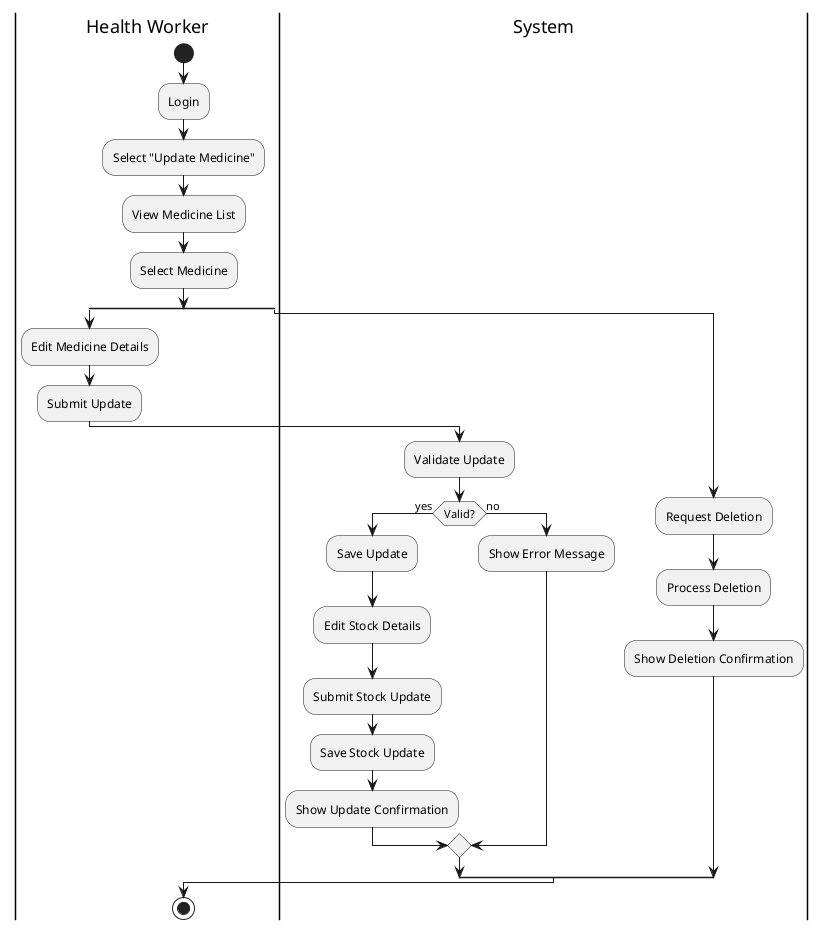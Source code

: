 @startuml
|Health Worker|
start
:Login;
:Select "Update Medicine";
:View Medicine List;
:Select Medicine;
split
  :Edit Medicine Details;
  :Submit Update;
  |System|
  :Validate Update;
  if (Valid?) then (yes)
    :Save Update;
    :Edit Stock Details;
    :Submit Stock Update;
    :Save Stock Update;
    :Show Update Confirmation;
  else (no)
    :Show Error Message;
  endif
split again
  :Request Deletion;
  |System|
  :Process Deletion;
  :Show Deletion Confirmation;
endsplit
|Health Worker|
stop
@enduml 